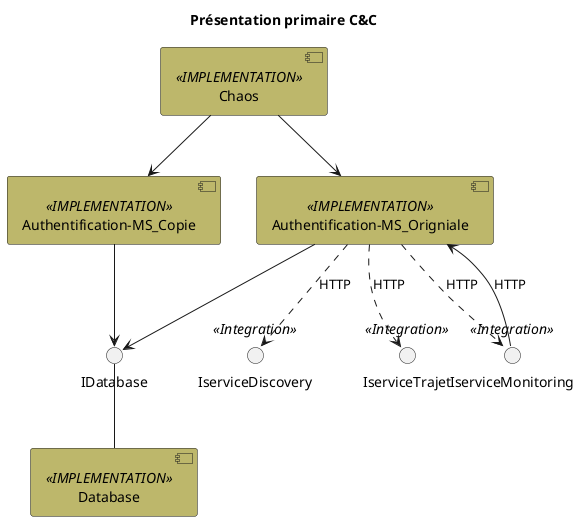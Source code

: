 
@startuml
title Présentation primaire C&C
skinparam component {
  backgroundColor<<IMPLEMENTATION>> DarkKhaki
  backgroundColor<<Integration>> yellow
}
component Authentification-MS_Copie  as ms2 <<IMPLEMENTATION>> {
  }
component Authentification-MS_Origniale as ms1 <<IMPLEMENTATION>>{
  }
  () IserviceDiscovery as equipe4 <<Integration>> 
  () IserviceTrajet as equipe6 <<Integration>> 
 
  () IserviceMonitoring  as equipe8 <<Integration>>

  () IDatabase

[Database] as bd <<IMPLEMENTATION>>
[Chaos] as k <<IMPLEMENTATION>>

k --> ms1
k --> ms2
 ms1 ..> equipe4: HTTP
 ms1 ..> equipe6 : HTTP
 ms1 ..> equipe8 : HTTP
 equipe8 --> ms1 : HTTP
ms1 --> IDatabase
ms2 --> IDatabase
IDatabase -- bd

@enduml
